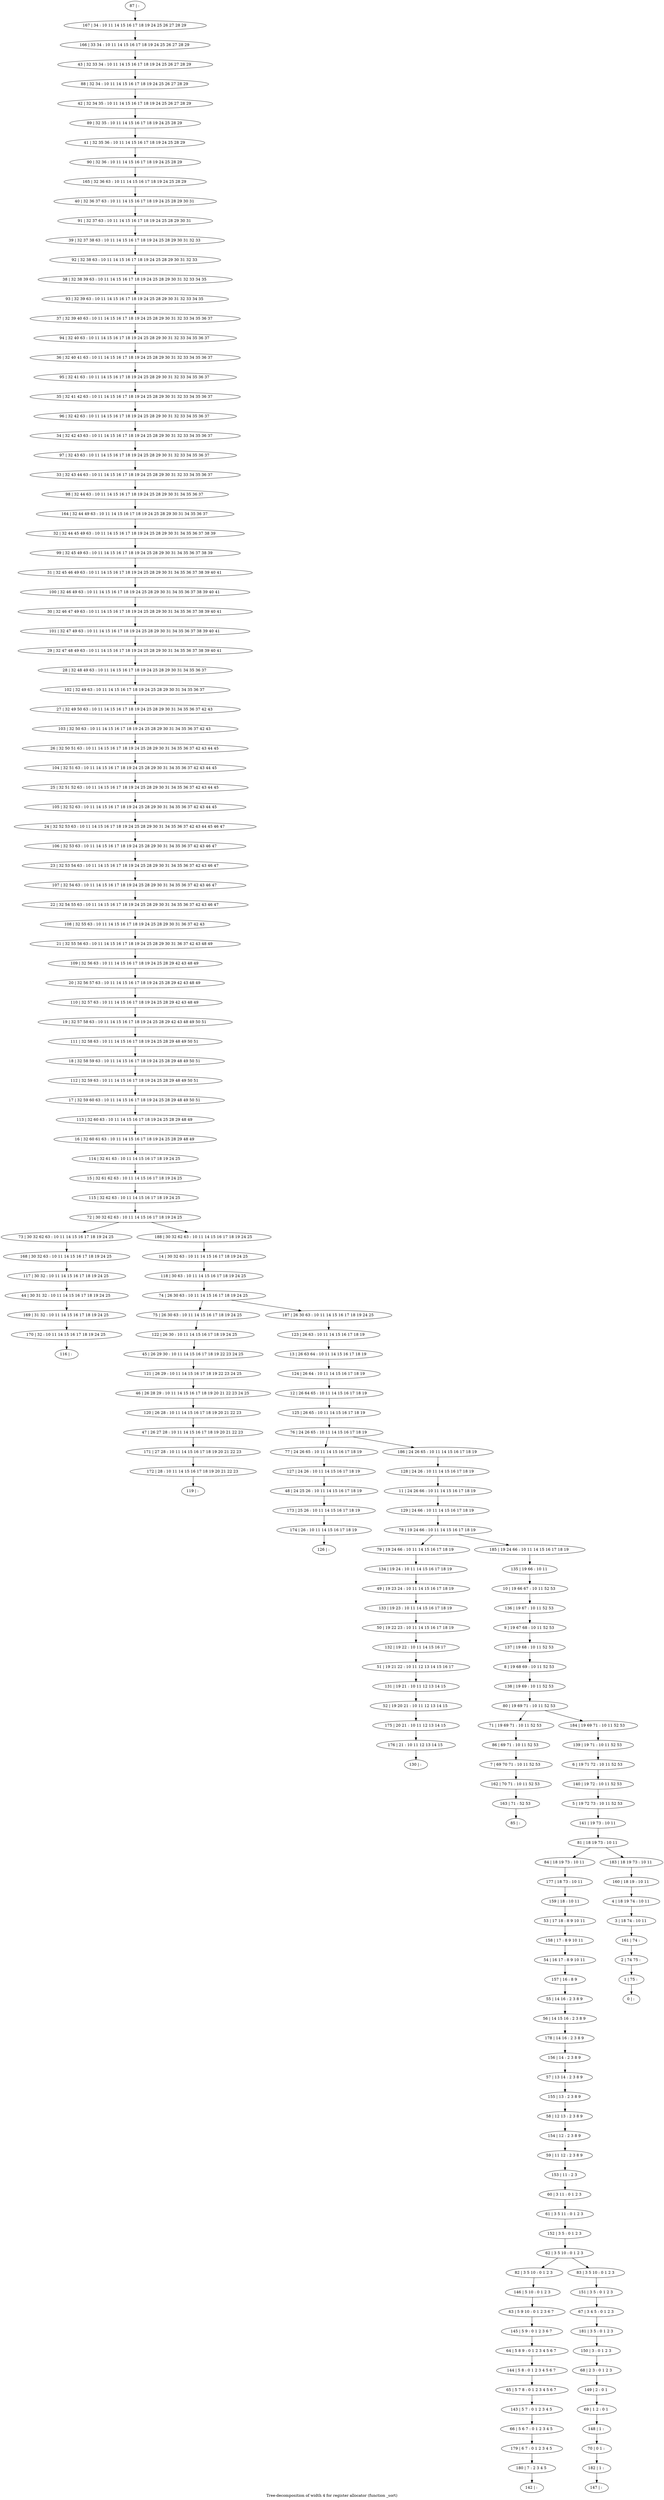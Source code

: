 digraph G {
graph [label="Tree-decomposition of width 4 for register allocator (function _sort)"]
0[label="0 | : "];
1[label="1 | 75 : "];
2[label="2 | 74 75 : "];
3[label="3 | 18 74 : 10 11 "];
4[label="4 | 18 19 74 : 10 11 "];
5[label="5 | 19 72 73 : 10 11 52 53 "];
6[label="6 | 19 71 72 : 10 11 52 53 "];
7[label="7 | 69 70 71 : 10 11 52 53 "];
8[label="8 | 19 68 69 : 10 11 52 53 "];
9[label="9 | 19 67 68 : 10 11 52 53 "];
10[label="10 | 19 66 67 : 10 11 52 53 "];
11[label="11 | 24 26 66 : 10 11 14 15 16 17 18 19 "];
12[label="12 | 26 64 65 : 10 11 14 15 16 17 18 19 "];
13[label="13 | 26 63 64 : 10 11 14 15 16 17 18 19 "];
14[label="14 | 30 32 63 : 10 11 14 15 16 17 18 19 24 25 "];
15[label="15 | 32 61 62 63 : 10 11 14 15 16 17 18 19 24 25 "];
16[label="16 | 32 60 61 63 : 10 11 14 15 16 17 18 19 24 25 28 29 48 49 "];
17[label="17 | 32 59 60 63 : 10 11 14 15 16 17 18 19 24 25 28 29 48 49 50 51 "];
18[label="18 | 32 58 59 63 : 10 11 14 15 16 17 18 19 24 25 28 29 48 49 50 51 "];
19[label="19 | 32 57 58 63 : 10 11 14 15 16 17 18 19 24 25 28 29 42 43 48 49 50 51 "];
20[label="20 | 32 56 57 63 : 10 11 14 15 16 17 18 19 24 25 28 29 42 43 48 49 "];
21[label="21 | 32 55 56 63 : 10 11 14 15 16 17 18 19 24 25 28 29 30 31 36 37 42 43 48 49 "];
22[label="22 | 32 54 55 63 : 10 11 14 15 16 17 18 19 24 25 28 29 30 31 34 35 36 37 42 43 46 47 "];
23[label="23 | 32 53 54 63 : 10 11 14 15 16 17 18 19 24 25 28 29 30 31 34 35 36 37 42 43 46 47 "];
24[label="24 | 32 52 53 63 : 10 11 14 15 16 17 18 19 24 25 28 29 30 31 34 35 36 37 42 43 44 45 46 47 "];
25[label="25 | 32 51 52 63 : 10 11 14 15 16 17 18 19 24 25 28 29 30 31 34 35 36 37 42 43 44 45 "];
26[label="26 | 32 50 51 63 : 10 11 14 15 16 17 18 19 24 25 28 29 30 31 34 35 36 37 42 43 44 45 "];
27[label="27 | 32 49 50 63 : 10 11 14 15 16 17 18 19 24 25 28 29 30 31 34 35 36 37 42 43 "];
28[label="28 | 32 48 49 63 : 10 11 14 15 16 17 18 19 24 25 28 29 30 31 34 35 36 37 "];
29[label="29 | 32 47 48 49 63 : 10 11 14 15 16 17 18 19 24 25 28 29 30 31 34 35 36 37 38 39 40 41 "];
30[label="30 | 32 46 47 49 63 : 10 11 14 15 16 17 18 19 24 25 28 29 30 31 34 35 36 37 38 39 40 41 "];
31[label="31 | 32 45 46 49 63 : 10 11 14 15 16 17 18 19 24 25 28 29 30 31 34 35 36 37 38 39 40 41 "];
32[label="32 | 32 44 45 49 63 : 10 11 14 15 16 17 18 19 24 25 28 29 30 31 34 35 36 37 38 39 "];
33[label="33 | 32 43 44 63 : 10 11 14 15 16 17 18 19 24 25 28 29 30 31 32 33 34 35 36 37 "];
34[label="34 | 32 42 43 63 : 10 11 14 15 16 17 18 19 24 25 28 29 30 31 32 33 34 35 36 37 "];
35[label="35 | 32 41 42 63 : 10 11 14 15 16 17 18 19 24 25 28 29 30 31 32 33 34 35 36 37 "];
36[label="36 | 32 40 41 63 : 10 11 14 15 16 17 18 19 24 25 28 29 30 31 32 33 34 35 36 37 "];
37[label="37 | 32 39 40 63 : 10 11 14 15 16 17 18 19 24 25 28 29 30 31 32 33 34 35 36 37 "];
38[label="38 | 32 38 39 63 : 10 11 14 15 16 17 18 19 24 25 28 29 30 31 32 33 34 35 "];
39[label="39 | 32 37 38 63 : 10 11 14 15 16 17 18 19 24 25 28 29 30 31 32 33 "];
40[label="40 | 32 36 37 63 : 10 11 14 15 16 17 18 19 24 25 28 29 30 31 "];
41[label="41 | 32 35 36 : 10 11 14 15 16 17 18 19 24 25 28 29 "];
42[label="42 | 32 34 35 : 10 11 14 15 16 17 18 19 24 25 26 27 28 29 "];
43[label="43 | 32 33 34 : 10 11 14 15 16 17 18 19 24 25 26 27 28 29 "];
44[label="44 | 30 31 32 : 10 11 14 15 16 17 18 19 24 25 "];
45[label="45 | 26 29 30 : 10 11 14 15 16 17 18 19 22 23 24 25 "];
46[label="46 | 26 28 29 : 10 11 14 15 16 17 18 19 20 21 22 23 24 25 "];
47[label="47 | 26 27 28 : 10 11 14 15 16 17 18 19 20 21 22 23 "];
48[label="48 | 24 25 26 : 10 11 14 15 16 17 18 19 "];
49[label="49 | 19 23 24 : 10 11 14 15 16 17 18 19 "];
50[label="50 | 19 22 23 : 10 11 14 15 16 17 18 19 "];
51[label="51 | 19 21 22 : 10 11 12 13 14 15 16 17 "];
52[label="52 | 19 20 21 : 10 11 12 13 14 15 "];
53[label="53 | 17 18 : 8 9 10 11 "];
54[label="54 | 16 17 : 8 9 10 11 "];
55[label="55 | 14 16 : 2 3 8 9 "];
56[label="56 | 14 15 16 : 2 3 8 9 "];
57[label="57 | 13 14 : 2 3 8 9 "];
58[label="58 | 12 13 : 2 3 8 9 "];
59[label="59 | 11 12 : 2 3 8 9 "];
60[label="60 | 3 11 : 0 1 2 3 "];
61[label="61 | 3 5 11 : 0 1 2 3 "];
62[label="62 | 3 5 10 : 0 1 2 3 "];
63[label="63 | 5 9 10 : 0 1 2 3 6 7 "];
64[label="64 | 5 8 9 : 0 1 2 3 4 5 6 7 "];
65[label="65 | 5 7 8 : 0 1 2 3 4 5 6 7 "];
66[label="66 | 5 6 7 : 0 1 2 3 4 5 "];
67[label="67 | 3 4 5 : 0 1 2 3 "];
68[label="68 | 2 3 : 0 1 2 3 "];
69[label="69 | 1 2 : 0 1 "];
70[label="70 | 0 1 : "];
71[label="71 | 19 69 71 : 10 11 52 53 "];
72[label="72 | 30 32 62 63 : 10 11 14 15 16 17 18 19 24 25 "];
73[label="73 | 30 32 62 63 : 10 11 14 15 16 17 18 19 24 25 "];
74[label="74 | 26 30 63 : 10 11 14 15 16 17 18 19 24 25 "];
75[label="75 | 26 30 63 : 10 11 14 15 16 17 18 19 24 25 "];
76[label="76 | 24 26 65 : 10 11 14 15 16 17 18 19 "];
77[label="77 | 24 26 65 : 10 11 14 15 16 17 18 19 "];
78[label="78 | 19 24 66 : 10 11 14 15 16 17 18 19 "];
79[label="79 | 19 24 66 : 10 11 14 15 16 17 18 19 "];
80[label="80 | 19 69 71 : 10 11 52 53 "];
81[label="81 | 18 19 73 : 10 11 "];
82[label="82 | 3 5 10 : 0 1 2 3 "];
83[label="83 | 3 5 10 : 0 1 2 3 "];
84[label="84 | 18 19 73 : 10 11 "];
85[label="85 | : "];
86[label="86 | 69 71 : 10 11 52 53 "];
87[label="87 | : "];
88[label="88 | 32 34 : 10 11 14 15 16 17 18 19 24 25 26 27 28 29 "];
89[label="89 | 32 35 : 10 11 14 15 16 17 18 19 24 25 28 29 "];
90[label="90 | 32 36 : 10 11 14 15 16 17 18 19 24 25 28 29 "];
91[label="91 | 32 37 63 : 10 11 14 15 16 17 18 19 24 25 28 29 30 31 "];
92[label="92 | 32 38 63 : 10 11 14 15 16 17 18 19 24 25 28 29 30 31 32 33 "];
93[label="93 | 32 39 63 : 10 11 14 15 16 17 18 19 24 25 28 29 30 31 32 33 34 35 "];
94[label="94 | 32 40 63 : 10 11 14 15 16 17 18 19 24 25 28 29 30 31 32 33 34 35 36 37 "];
95[label="95 | 32 41 63 : 10 11 14 15 16 17 18 19 24 25 28 29 30 31 32 33 34 35 36 37 "];
96[label="96 | 32 42 63 : 10 11 14 15 16 17 18 19 24 25 28 29 30 31 32 33 34 35 36 37 "];
97[label="97 | 32 43 63 : 10 11 14 15 16 17 18 19 24 25 28 29 30 31 32 33 34 35 36 37 "];
98[label="98 | 32 44 63 : 10 11 14 15 16 17 18 19 24 25 28 29 30 31 34 35 36 37 "];
99[label="99 | 32 45 49 63 : 10 11 14 15 16 17 18 19 24 25 28 29 30 31 34 35 36 37 38 39 "];
100[label="100 | 32 46 49 63 : 10 11 14 15 16 17 18 19 24 25 28 29 30 31 34 35 36 37 38 39 40 41 "];
101[label="101 | 32 47 49 63 : 10 11 14 15 16 17 18 19 24 25 28 29 30 31 34 35 36 37 38 39 40 41 "];
102[label="102 | 32 49 63 : 10 11 14 15 16 17 18 19 24 25 28 29 30 31 34 35 36 37 "];
103[label="103 | 32 50 63 : 10 11 14 15 16 17 18 19 24 25 28 29 30 31 34 35 36 37 42 43 "];
104[label="104 | 32 51 63 : 10 11 14 15 16 17 18 19 24 25 28 29 30 31 34 35 36 37 42 43 44 45 "];
105[label="105 | 32 52 63 : 10 11 14 15 16 17 18 19 24 25 28 29 30 31 34 35 36 37 42 43 44 45 "];
106[label="106 | 32 53 63 : 10 11 14 15 16 17 18 19 24 25 28 29 30 31 34 35 36 37 42 43 46 47 "];
107[label="107 | 32 54 63 : 10 11 14 15 16 17 18 19 24 25 28 29 30 31 34 35 36 37 42 43 46 47 "];
108[label="108 | 32 55 63 : 10 11 14 15 16 17 18 19 24 25 28 29 30 31 36 37 42 43 "];
109[label="109 | 32 56 63 : 10 11 14 15 16 17 18 19 24 25 28 29 42 43 48 49 "];
110[label="110 | 32 57 63 : 10 11 14 15 16 17 18 19 24 25 28 29 42 43 48 49 "];
111[label="111 | 32 58 63 : 10 11 14 15 16 17 18 19 24 25 28 29 48 49 50 51 "];
112[label="112 | 32 59 63 : 10 11 14 15 16 17 18 19 24 25 28 29 48 49 50 51 "];
113[label="113 | 32 60 63 : 10 11 14 15 16 17 18 19 24 25 28 29 48 49 "];
114[label="114 | 32 61 63 : 10 11 14 15 16 17 18 19 24 25 "];
115[label="115 | 32 62 63 : 10 11 14 15 16 17 18 19 24 25 "];
116[label="116 | : "];
117[label="117 | 30 32 : 10 11 14 15 16 17 18 19 24 25 "];
118[label="118 | 30 63 : 10 11 14 15 16 17 18 19 24 25 "];
119[label="119 | : "];
120[label="120 | 26 28 : 10 11 14 15 16 17 18 19 20 21 22 23 "];
121[label="121 | 26 29 : 10 11 14 15 16 17 18 19 22 23 24 25 "];
122[label="122 | 26 30 : 10 11 14 15 16 17 18 19 24 25 "];
123[label="123 | 26 63 : 10 11 14 15 16 17 18 19 "];
124[label="124 | 26 64 : 10 11 14 15 16 17 18 19 "];
125[label="125 | 26 65 : 10 11 14 15 16 17 18 19 "];
126[label="126 | : "];
127[label="127 | 24 26 : 10 11 14 15 16 17 18 19 "];
128[label="128 | 24 26 : 10 11 14 15 16 17 18 19 "];
129[label="129 | 24 66 : 10 11 14 15 16 17 18 19 "];
130[label="130 | : "];
131[label="131 | 19 21 : 10 11 12 13 14 15 "];
132[label="132 | 19 22 : 10 11 14 15 16 17 "];
133[label="133 | 19 23 : 10 11 14 15 16 17 18 19 "];
134[label="134 | 19 24 : 10 11 14 15 16 17 18 19 "];
135[label="135 | 19 66 : 10 11 "];
136[label="136 | 19 67 : 10 11 52 53 "];
137[label="137 | 19 68 : 10 11 52 53 "];
138[label="138 | 19 69 : 10 11 52 53 "];
139[label="139 | 19 71 : 10 11 52 53 "];
140[label="140 | 19 72 : 10 11 52 53 "];
141[label="141 | 19 73 : 10 11 "];
142[label="142 | : "];
143[label="143 | 5 7 : 0 1 2 3 4 5 "];
144[label="144 | 5 8 : 0 1 2 3 4 5 6 7 "];
145[label="145 | 5 9 : 0 1 2 3 6 7 "];
146[label="146 | 5 10 : 0 1 2 3 "];
147[label="147 | : "];
148[label="148 | 1 : "];
149[label="149 | 2 : 0 1 "];
150[label="150 | 3 : 0 1 2 3 "];
151[label="151 | 3 5 : 0 1 2 3 "];
152[label="152 | 3 5 : 0 1 2 3 "];
153[label="153 | 11 : 2 3 "];
154[label="154 | 12 : 2 3 8 9 "];
155[label="155 | 13 : 2 3 8 9 "];
156[label="156 | 14 : 2 3 8 9 "];
157[label="157 | 16 : 8 9 "];
158[label="158 | 17 : 8 9 10 11 "];
159[label="159 | 18 : 10 11 "];
160[label="160 | 18 19 : 10 11 "];
161[label="161 | 74 : "];
162[label="162 | 70 71 : 10 11 52 53 "];
163[label="163 | 71 : 52 53 "];
164[label="164 | 32 44 49 63 : 10 11 14 15 16 17 18 19 24 25 28 29 30 31 34 35 36 37 "];
165[label="165 | 32 36 63 : 10 11 14 15 16 17 18 19 24 25 28 29 "];
166[label="166 | 33 34 : 10 11 14 15 16 17 18 19 24 25 26 27 28 29 "];
167[label="167 | 34 : 10 11 14 15 16 17 18 19 24 25 26 27 28 29 "];
168[label="168 | 30 32 63 : 10 11 14 15 16 17 18 19 24 25 "];
169[label="169 | 31 32 : 10 11 14 15 16 17 18 19 24 25 "];
170[label="170 | 32 : 10 11 14 15 16 17 18 19 24 25 "];
171[label="171 | 27 28 : 10 11 14 15 16 17 18 19 20 21 22 23 "];
172[label="172 | 28 : 10 11 14 15 16 17 18 19 20 21 22 23 "];
173[label="173 | 25 26 : 10 11 14 15 16 17 18 19 "];
174[label="174 | 26 : 10 11 14 15 16 17 18 19 "];
175[label="175 | 20 21 : 10 11 12 13 14 15 "];
176[label="176 | 21 : 10 11 12 13 14 15 "];
177[label="177 | 18 73 : 10 11 "];
178[label="178 | 14 16 : 2 3 8 9 "];
179[label="179 | 6 7 : 0 1 2 3 4 5 "];
180[label="180 | 7 : 2 3 4 5 "];
181[label="181 | 3 5 : 0 1 2 3 "];
182[label="182 | 1 : "];
183[label="183 | 18 19 73 : 10 11 "];
184[label="184 | 19 69 71 : 10 11 52 53 "];
185[label="185 | 19 24 66 : 10 11 14 15 16 17 18 19 "];
186[label="186 | 24 26 65 : 10 11 14 15 16 17 18 19 "];
187[label="187 | 26 30 63 : 10 11 14 15 16 17 18 19 24 25 "];
188[label="188 | 30 32 62 63 : 10 11 14 15 16 17 18 19 24 25 "];
55->56 ;
60->61 ;
62->82 ;
62->83 ;
86->7 ;
71->86 ;
117->44 ;
120->47 ;
46->120 ;
121->46 ;
45->121 ;
122->45 ;
75->122 ;
127->48 ;
77->127 ;
131->52 ;
51->131 ;
132->51 ;
50->132 ;
133->50 ;
49->133 ;
134->49 ;
79->134 ;
143->66 ;
65->143 ;
144->65 ;
64->144 ;
145->64 ;
63->145 ;
146->63 ;
82->146 ;
148->70 ;
69->148 ;
149->69 ;
68->149 ;
150->68 ;
151->67 ;
83->151 ;
152->62 ;
61->152 ;
153->60 ;
59->153 ;
154->59 ;
58->154 ;
155->58 ;
57->155 ;
156->57 ;
157->55 ;
54->157 ;
158->54 ;
53->158 ;
159->53 ;
7->162 ;
163->85 ;
162->163 ;
168->117 ;
73->168 ;
44->169 ;
170->116 ;
169->170 ;
47->171 ;
172->119 ;
171->172 ;
48->173 ;
174->126 ;
173->174 ;
52->175 ;
176->130 ;
175->176 ;
177->159 ;
84->177 ;
178->156 ;
56->178 ;
66->179 ;
180->142 ;
179->180 ;
181->150 ;
67->181 ;
182->147 ;
70->182 ;
87->167 ;
167->166 ;
166->43 ;
43->88 ;
88->42 ;
42->89 ;
89->41 ;
41->90 ;
90->165 ;
165->40 ;
40->91 ;
91->39 ;
39->92 ;
92->38 ;
38->93 ;
93->37 ;
37->94 ;
94->36 ;
36->95 ;
95->35 ;
35->96 ;
96->34 ;
34->97 ;
97->33 ;
33->98 ;
98->164 ;
164->32 ;
32->99 ;
99->31 ;
31->100 ;
100->30 ;
30->101 ;
101->29 ;
29->28 ;
28->102 ;
102->27 ;
27->103 ;
103->26 ;
26->104 ;
104->25 ;
25->105 ;
105->24 ;
24->106 ;
106->23 ;
23->107 ;
107->22 ;
22->108 ;
108->21 ;
21->109 ;
109->20 ;
20->110 ;
110->19 ;
19->111 ;
111->18 ;
18->112 ;
112->17 ;
17->113 ;
113->16 ;
16->114 ;
114->15 ;
15->115 ;
115->72 ;
14->118 ;
118->74 ;
123->13 ;
13->124 ;
124->12 ;
12->125 ;
125->76 ;
128->11 ;
11->129 ;
129->78 ;
135->10 ;
10->136 ;
136->9 ;
9->137 ;
137->8 ;
8->138 ;
138->80 ;
139->6 ;
6->140 ;
140->5 ;
5->141 ;
141->81 ;
160->4 ;
4->3 ;
3->161 ;
161->2 ;
2->1 ;
1->0 ;
183->160 ;
184->139 ;
185->135 ;
186->128 ;
187->123 ;
188->14 ;
81->84 ;
81->183 ;
80->71 ;
80->184 ;
78->79 ;
78->185 ;
76->77 ;
76->186 ;
74->75 ;
74->187 ;
72->73 ;
72->188 ;
}
